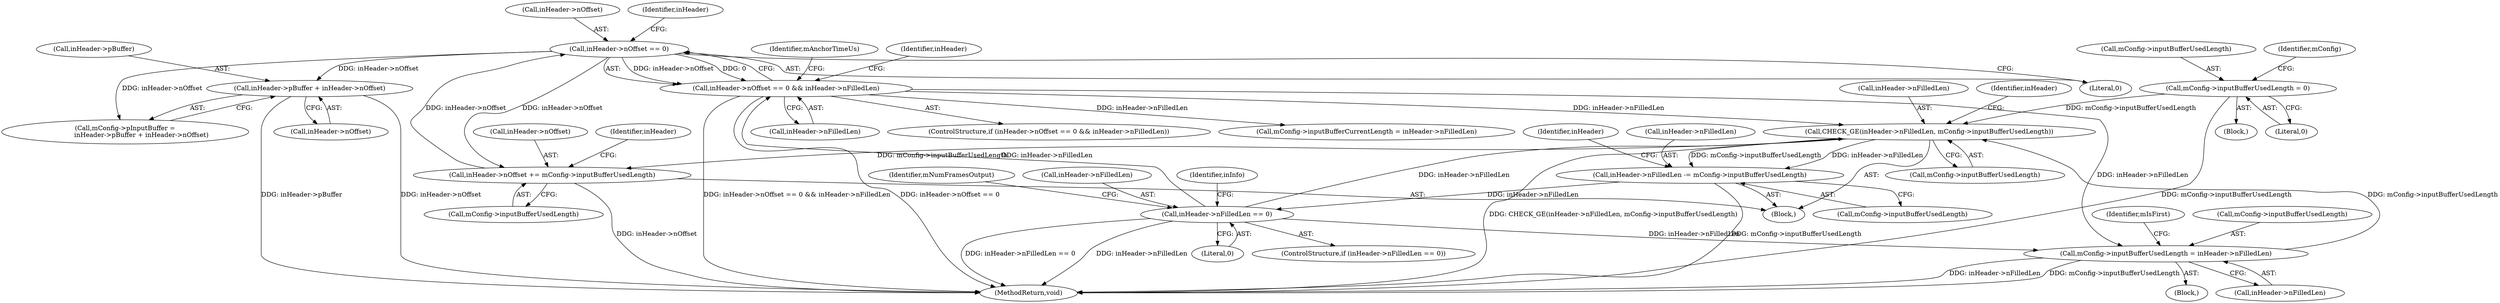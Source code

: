 digraph "0_Android_ad40e57890f81a3cf436c5f06da66396010bd9e5@pointer" {
"1000207" [label="(Call,inHeader->pBuffer + inHeader->nOffset)"];
"1000176" [label="(Call,inHeader->nOffset == 0)"];
"1000502" [label="(Call,inHeader->nOffset += mConfig->inputBufferUsedLength)"];
"1000495" [label="(Call,CHECK_GE(inHeader->nFilledLen, mConfig->inputBufferUsedLength))"];
"1000517" [label="(Call,inHeader->nFilledLen == 0)"];
"1000509" [label="(Call,inHeader->nFilledLen -= mConfig->inputBufferUsedLength)"];
"1000175" [label="(Call,inHeader->nOffset == 0 && inHeader->nFilledLen)"];
"1000238" [label="(Call,mConfig->inputBufferUsedLength = 0)"];
"1000401" [label="(Call,mConfig->inputBufferUsedLength = inHeader->nFilledLen)"];
"1000133" [label="(Block,)"];
"1000509" [label="(Call,inHeader->nFilledLen -= mConfig->inputBufferUsedLength)"];
"1000516" [label="(ControlStructure,if (inHeader->nFilledLen == 0))"];
"1000177" [label="(Call,inHeader->nOffset)"];
"1000510" [label="(Call,inHeader->nFilledLen)"];
"1000499" [label="(Call,mConfig->inputBufferUsedLength)"];
"1000238" [label="(Call,mConfig->inputBufferUsedLength = 0)"];
"1000496" [label="(Call,inHeader->nFilledLen)"];
"1000181" [label="(Call,inHeader->nFilledLen)"];
"1000203" [label="(Call,mConfig->pInputBuffer =\n                inHeader->pBuffer + inHeader->nOffset)"];
"1000521" [label="(Literal,0)"];
"1000525" [label="(Identifier,inInfo)"];
"1000442" [label="(Identifier,mIsFirst)"];
"1000506" [label="(Call,mConfig->inputBufferUsedLength)"];
"1000405" [label="(Call,inHeader->nFilledLen)"];
"1000504" [label="(Identifier,inHeader)"];
"1000560" [label="(MethodReturn,void)"];
"1000517" [label="(Call,inHeader->nFilledLen == 0)"];
"1000174" [label="(ControlStructure,if (inHeader->nOffset == 0 && inHeader->nFilledLen))"];
"1000511" [label="(Identifier,inHeader)"];
"1000176" [label="(Call,inHeader->nOffset == 0)"];
"1000242" [label="(Literal,0)"];
"1000539" [label="(Identifier,mNumFramesOutput)"];
"1000402" [label="(Call,mConfig->inputBufferUsedLength)"];
"1000175" [label="(Call,inHeader->nOffset == 0 && inHeader->nFilledLen)"];
"1000186" [label="(Identifier,mAnchorTimeUs)"];
"1000196" [label="(Identifier,inHeader)"];
"1000513" [label="(Call,mConfig->inputBufferUsedLength)"];
"1000245" [label="(Identifier,mConfig)"];
"1000502" [label="(Call,inHeader->nOffset += mConfig->inputBufferUsedLength)"];
"1000494" [label="(Block,)"];
"1000182" [label="(Identifier,inHeader)"];
"1000518" [label="(Call,inHeader->nFilledLen)"];
"1000207" [label="(Call,inHeader->pBuffer + inHeader->nOffset)"];
"1000214" [label="(Call,mConfig->inputBufferCurrentLength = inHeader->nFilledLen)"];
"1000239" [label="(Call,mConfig->inputBufferUsedLength)"];
"1000503" [label="(Call,inHeader->nOffset)"];
"1000208" [label="(Call,inHeader->pBuffer)"];
"1000519" [label="(Identifier,inHeader)"];
"1000495" [label="(Call,CHECK_GE(inHeader->nFilledLen, mConfig->inputBufferUsedLength))"];
"1000180" [label="(Literal,0)"];
"1000400" [label="(Block,)"];
"1000211" [label="(Call,inHeader->nOffset)"];
"1000401" [label="(Call,mConfig->inputBufferUsedLength = inHeader->nFilledLen)"];
"1000207" -> "1000203"  [label="AST: "];
"1000207" -> "1000211"  [label="CFG: "];
"1000208" -> "1000207"  [label="AST: "];
"1000211" -> "1000207"  [label="AST: "];
"1000203" -> "1000207"  [label="CFG: "];
"1000207" -> "1000560"  [label="DDG: inHeader->pBuffer"];
"1000207" -> "1000560"  [label="DDG: inHeader->nOffset"];
"1000176" -> "1000207"  [label="DDG: inHeader->nOffset"];
"1000176" -> "1000175"  [label="AST: "];
"1000176" -> "1000180"  [label="CFG: "];
"1000177" -> "1000176"  [label="AST: "];
"1000180" -> "1000176"  [label="AST: "];
"1000182" -> "1000176"  [label="CFG: "];
"1000175" -> "1000176"  [label="CFG: "];
"1000176" -> "1000175"  [label="DDG: inHeader->nOffset"];
"1000176" -> "1000175"  [label="DDG: 0"];
"1000502" -> "1000176"  [label="DDG: inHeader->nOffset"];
"1000176" -> "1000203"  [label="DDG: inHeader->nOffset"];
"1000176" -> "1000502"  [label="DDG: inHeader->nOffset"];
"1000502" -> "1000494"  [label="AST: "];
"1000502" -> "1000506"  [label="CFG: "];
"1000503" -> "1000502"  [label="AST: "];
"1000506" -> "1000502"  [label="AST: "];
"1000511" -> "1000502"  [label="CFG: "];
"1000502" -> "1000560"  [label="DDG: inHeader->nOffset"];
"1000495" -> "1000502"  [label="DDG: mConfig->inputBufferUsedLength"];
"1000495" -> "1000494"  [label="AST: "];
"1000495" -> "1000499"  [label="CFG: "];
"1000496" -> "1000495"  [label="AST: "];
"1000499" -> "1000495"  [label="AST: "];
"1000504" -> "1000495"  [label="CFG: "];
"1000495" -> "1000560"  [label="DDG: CHECK_GE(inHeader->nFilledLen, mConfig->inputBufferUsedLength)"];
"1000517" -> "1000495"  [label="DDG: inHeader->nFilledLen"];
"1000175" -> "1000495"  [label="DDG: inHeader->nFilledLen"];
"1000238" -> "1000495"  [label="DDG: mConfig->inputBufferUsedLength"];
"1000401" -> "1000495"  [label="DDG: mConfig->inputBufferUsedLength"];
"1000495" -> "1000509"  [label="DDG: mConfig->inputBufferUsedLength"];
"1000495" -> "1000509"  [label="DDG: inHeader->nFilledLen"];
"1000517" -> "1000516"  [label="AST: "];
"1000517" -> "1000521"  [label="CFG: "];
"1000518" -> "1000517"  [label="AST: "];
"1000521" -> "1000517"  [label="AST: "];
"1000525" -> "1000517"  [label="CFG: "];
"1000539" -> "1000517"  [label="CFG: "];
"1000517" -> "1000560"  [label="DDG: inHeader->nFilledLen"];
"1000517" -> "1000560"  [label="DDG: inHeader->nFilledLen == 0"];
"1000517" -> "1000175"  [label="DDG: inHeader->nFilledLen"];
"1000517" -> "1000401"  [label="DDG: inHeader->nFilledLen"];
"1000509" -> "1000517"  [label="DDG: inHeader->nFilledLen"];
"1000509" -> "1000494"  [label="AST: "];
"1000509" -> "1000513"  [label="CFG: "];
"1000510" -> "1000509"  [label="AST: "];
"1000513" -> "1000509"  [label="AST: "];
"1000519" -> "1000509"  [label="CFG: "];
"1000509" -> "1000560"  [label="DDG: mConfig->inputBufferUsedLength"];
"1000175" -> "1000174"  [label="AST: "];
"1000175" -> "1000181"  [label="CFG: "];
"1000181" -> "1000175"  [label="AST: "];
"1000186" -> "1000175"  [label="CFG: "];
"1000196" -> "1000175"  [label="CFG: "];
"1000175" -> "1000560"  [label="DDG: inHeader->nOffset == 0"];
"1000175" -> "1000560"  [label="DDG: inHeader->nOffset == 0 && inHeader->nFilledLen"];
"1000175" -> "1000214"  [label="DDG: inHeader->nFilledLen"];
"1000175" -> "1000401"  [label="DDG: inHeader->nFilledLen"];
"1000238" -> "1000133"  [label="AST: "];
"1000238" -> "1000242"  [label="CFG: "];
"1000239" -> "1000238"  [label="AST: "];
"1000242" -> "1000238"  [label="AST: "];
"1000245" -> "1000238"  [label="CFG: "];
"1000238" -> "1000560"  [label="DDG: mConfig->inputBufferUsedLength"];
"1000401" -> "1000400"  [label="AST: "];
"1000401" -> "1000405"  [label="CFG: "];
"1000402" -> "1000401"  [label="AST: "];
"1000405" -> "1000401"  [label="AST: "];
"1000442" -> "1000401"  [label="CFG: "];
"1000401" -> "1000560"  [label="DDG: inHeader->nFilledLen"];
"1000401" -> "1000560"  [label="DDG: mConfig->inputBufferUsedLength"];
}
